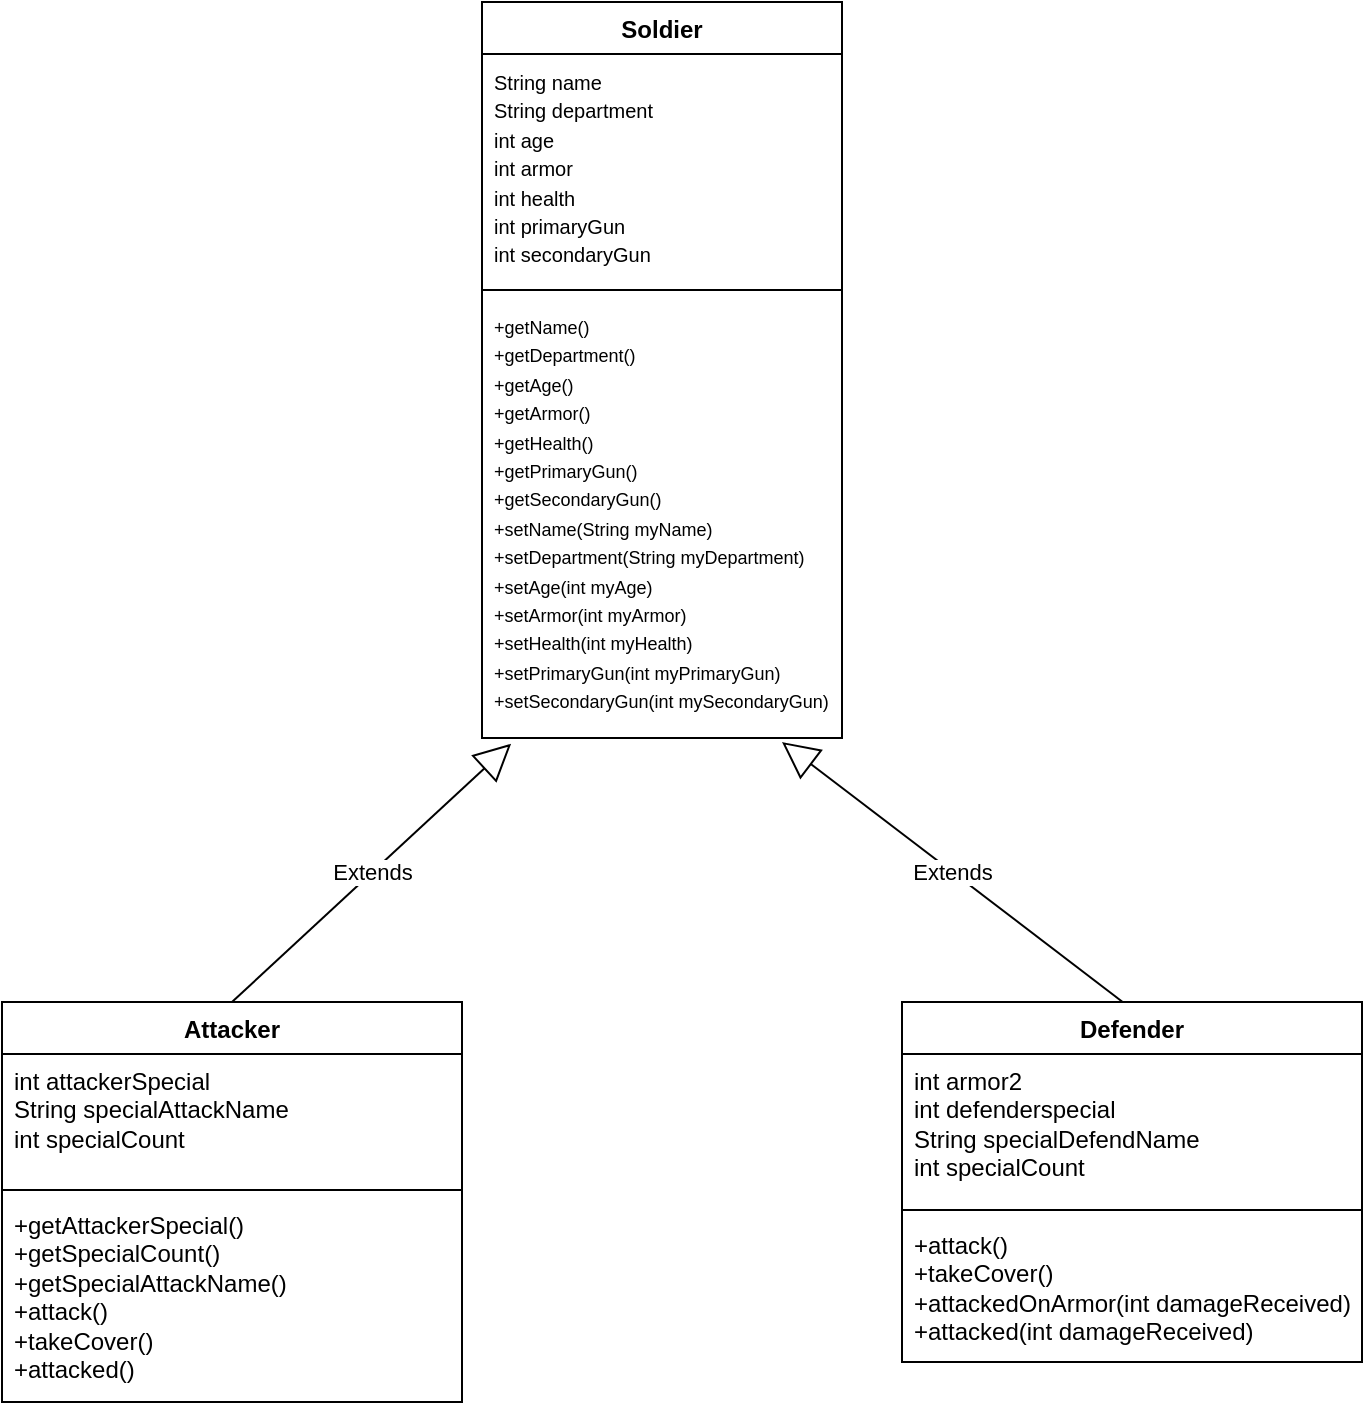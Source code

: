 <mxfile version="22.1.11" type="github">
  <diagram id="C5RBs43oDa-KdzZeNtuy" name="Page-1">
    <mxGraphModel dx="1107" dy="493" grid="1" gridSize="10" guides="1" tooltips="1" connect="1" arrows="1" fold="1" page="1" pageScale="1" pageWidth="827" pageHeight="1169" math="0" shadow="0">
      <root>
        <mxCell id="WIyWlLk6GJQsqaUBKTNV-0" />
        <mxCell id="WIyWlLk6GJQsqaUBKTNV-1" parent="WIyWlLk6GJQsqaUBKTNV-0" />
        <mxCell id="NlOmEx-S1s1jkpWfvt1N-0" value="Soldier" style="swimlane;fontStyle=1;align=center;verticalAlign=top;childLayout=stackLayout;horizontal=1;startSize=26;horizontalStack=0;resizeParent=1;resizeParentMax=0;resizeLast=0;collapsible=1;marginBottom=0;whiteSpace=wrap;html=1;" vertex="1" parent="WIyWlLk6GJQsqaUBKTNV-1">
          <mxGeometry x="350" y="20" width="180" height="368" as="geometry" />
        </mxCell>
        <mxCell id="NlOmEx-S1s1jkpWfvt1N-1" value="&lt;font style=&quot;font-size: 10px;&quot;&gt;String name&lt;br&gt;String department&lt;br&gt;int age&lt;br&gt;int armor&lt;br&gt;int health&lt;br&gt;int primaryGun&lt;br&gt;int secondaryGun&lt;/font&gt;" style="text;strokeColor=none;fillColor=none;align=left;verticalAlign=top;spacingLeft=4;spacingRight=4;overflow=hidden;rotatable=0;points=[[0,0.5],[1,0.5]];portConstraint=eastwest;whiteSpace=wrap;html=1;" vertex="1" parent="NlOmEx-S1s1jkpWfvt1N-0">
          <mxGeometry y="26" width="180" height="114" as="geometry" />
        </mxCell>
        <mxCell id="NlOmEx-S1s1jkpWfvt1N-2" value="" style="line;strokeWidth=1;fillColor=none;align=left;verticalAlign=middle;spacingTop=-1;spacingLeft=3;spacingRight=3;rotatable=0;labelPosition=right;points=[];portConstraint=eastwest;strokeColor=inherit;" vertex="1" parent="NlOmEx-S1s1jkpWfvt1N-0">
          <mxGeometry y="140" width="180" height="8" as="geometry" />
        </mxCell>
        <mxCell id="NlOmEx-S1s1jkpWfvt1N-3" value="&lt;font style=&quot;font-size: 9px;&quot;&gt;+getName()&lt;br&gt;+getDepartment()&lt;br&gt;+getAge()&lt;br&gt;+getArmor()&lt;br&gt;+getHealth()&lt;br&gt;+getPrimaryGun()&lt;br&gt;+getSecondaryGun()&lt;br&gt;+setName(String myName)&lt;br&gt;+setDepartment(String myDepartment)&lt;br&gt;+setAge(int myAge)&lt;br&gt;+setArmor(int myArmor)&lt;br&gt;+setHealth(int myHealth)&lt;br&gt;+setPrimaryGun(int myPrimaryGun)&lt;br&gt;+setSecondaryGun(int mySecondaryGun)&lt;/font&gt;" style="text;strokeColor=none;fillColor=none;align=left;verticalAlign=top;spacingLeft=4;spacingRight=4;overflow=hidden;rotatable=0;points=[[0,0.5],[1,0.5]];portConstraint=eastwest;whiteSpace=wrap;html=1;" vertex="1" parent="NlOmEx-S1s1jkpWfvt1N-0">
          <mxGeometry y="148" width="180" height="220" as="geometry" />
        </mxCell>
        <mxCell id="NlOmEx-S1s1jkpWfvt1N-4" value="Attacker" style="swimlane;fontStyle=1;align=center;verticalAlign=top;childLayout=stackLayout;horizontal=1;startSize=26;horizontalStack=0;resizeParent=1;resizeParentMax=0;resizeLast=0;collapsible=1;marginBottom=0;whiteSpace=wrap;html=1;" vertex="1" parent="WIyWlLk6GJQsqaUBKTNV-1">
          <mxGeometry x="110" y="520" width="230" height="200" as="geometry" />
        </mxCell>
        <mxCell id="NlOmEx-S1s1jkpWfvt1N-5" value="int attackerSpecial&lt;br&gt;String specialAttackName&lt;br&gt;int specialCount&lt;br&gt;" style="text;strokeColor=none;fillColor=none;align=left;verticalAlign=top;spacingLeft=4;spacingRight=4;overflow=hidden;rotatable=0;points=[[0,0.5],[1,0.5]];portConstraint=eastwest;whiteSpace=wrap;html=1;" vertex="1" parent="NlOmEx-S1s1jkpWfvt1N-4">
          <mxGeometry y="26" width="230" height="64" as="geometry" />
        </mxCell>
        <mxCell id="NlOmEx-S1s1jkpWfvt1N-6" value="" style="line;strokeWidth=1;fillColor=none;align=left;verticalAlign=middle;spacingTop=-1;spacingLeft=3;spacingRight=3;rotatable=0;labelPosition=right;points=[];portConstraint=eastwest;strokeColor=inherit;" vertex="1" parent="NlOmEx-S1s1jkpWfvt1N-4">
          <mxGeometry y="90" width="230" height="8" as="geometry" />
        </mxCell>
        <mxCell id="NlOmEx-S1s1jkpWfvt1N-7" value="+getAttackerSpecial()&lt;br&gt;+getSpecialCount()&lt;br&gt;+getSpecialAttackName()&lt;br&gt;+attack()&lt;br&gt;+takeCover()&lt;br&gt;+attacked()" style="text;strokeColor=none;fillColor=none;align=left;verticalAlign=top;spacingLeft=4;spacingRight=4;overflow=hidden;rotatable=0;points=[[0,0.5],[1,0.5]];portConstraint=eastwest;whiteSpace=wrap;html=1;" vertex="1" parent="NlOmEx-S1s1jkpWfvt1N-4">
          <mxGeometry y="98" width="230" height="102" as="geometry" />
        </mxCell>
        <mxCell id="NlOmEx-S1s1jkpWfvt1N-8" value="Defender" style="swimlane;fontStyle=1;align=center;verticalAlign=top;childLayout=stackLayout;horizontal=1;startSize=26;horizontalStack=0;resizeParent=1;resizeParentMax=0;resizeLast=0;collapsible=1;marginBottom=0;whiteSpace=wrap;html=1;" vertex="1" parent="WIyWlLk6GJQsqaUBKTNV-1">
          <mxGeometry x="560" y="520" width="230" height="180" as="geometry" />
        </mxCell>
        <mxCell id="NlOmEx-S1s1jkpWfvt1N-9" value="int armor2&lt;br&gt;int defenderspecial&lt;br&gt;String specialDefendName&lt;br&gt;int specialCount" style="text;strokeColor=none;fillColor=none;align=left;verticalAlign=top;spacingLeft=4;spacingRight=4;overflow=hidden;rotatable=0;points=[[0,0.5],[1,0.5]];portConstraint=eastwest;whiteSpace=wrap;html=1;" vertex="1" parent="NlOmEx-S1s1jkpWfvt1N-8">
          <mxGeometry y="26" width="230" height="74" as="geometry" />
        </mxCell>
        <mxCell id="NlOmEx-S1s1jkpWfvt1N-10" value="" style="line;strokeWidth=1;fillColor=none;align=left;verticalAlign=middle;spacingTop=-1;spacingLeft=3;spacingRight=3;rotatable=0;labelPosition=right;points=[];portConstraint=eastwest;strokeColor=inherit;" vertex="1" parent="NlOmEx-S1s1jkpWfvt1N-8">
          <mxGeometry y="100" width="230" height="8" as="geometry" />
        </mxCell>
        <mxCell id="NlOmEx-S1s1jkpWfvt1N-11" value="+attack()&lt;br&gt;+takeCover()&lt;br&gt;+attackedOnArmor(int damageReceived)&lt;br&gt;+attacked(int damageReceived)&lt;br&gt;" style="text;strokeColor=none;fillColor=none;align=left;verticalAlign=top;spacingLeft=4;spacingRight=4;overflow=hidden;rotatable=0;points=[[0,0.5],[1,0.5]];portConstraint=eastwest;whiteSpace=wrap;html=1;" vertex="1" parent="NlOmEx-S1s1jkpWfvt1N-8">
          <mxGeometry y="108" width="230" height="72" as="geometry" />
        </mxCell>
        <mxCell id="NlOmEx-S1s1jkpWfvt1N-38" value="Extends" style="endArrow=block;endSize=16;endFill=0;html=1;rounded=0;exitX=0.5;exitY=0;exitDx=0;exitDy=0;" edge="1" parent="WIyWlLk6GJQsqaUBKTNV-1">
          <mxGeometry width="160" relative="1" as="geometry">
            <mxPoint x="670.34" y="520" as="sourcePoint" />
            <mxPoint x="500" y="390" as="targetPoint" />
          </mxGeometry>
        </mxCell>
        <mxCell id="NlOmEx-S1s1jkpWfvt1N-39" value="Extends" style="endArrow=block;endSize=16;endFill=0;html=1;rounded=0;exitX=0.5;exitY=0;exitDx=0;exitDy=0;entryX=0.081;entryY=1.013;entryDx=0;entryDy=0;entryPerimeter=0;" edge="1" parent="WIyWlLk6GJQsqaUBKTNV-1" source="NlOmEx-S1s1jkpWfvt1N-4" target="NlOmEx-S1s1jkpWfvt1N-3">
          <mxGeometry width="160" relative="1" as="geometry">
            <mxPoint x="240" y="490" as="sourcePoint" />
            <mxPoint x="400" y="490" as="targetPoint" />
          </mxGeometry>
        </mxCell>
      </root>
    </mxGraphModel>
  </diagram>
</mxfile>
